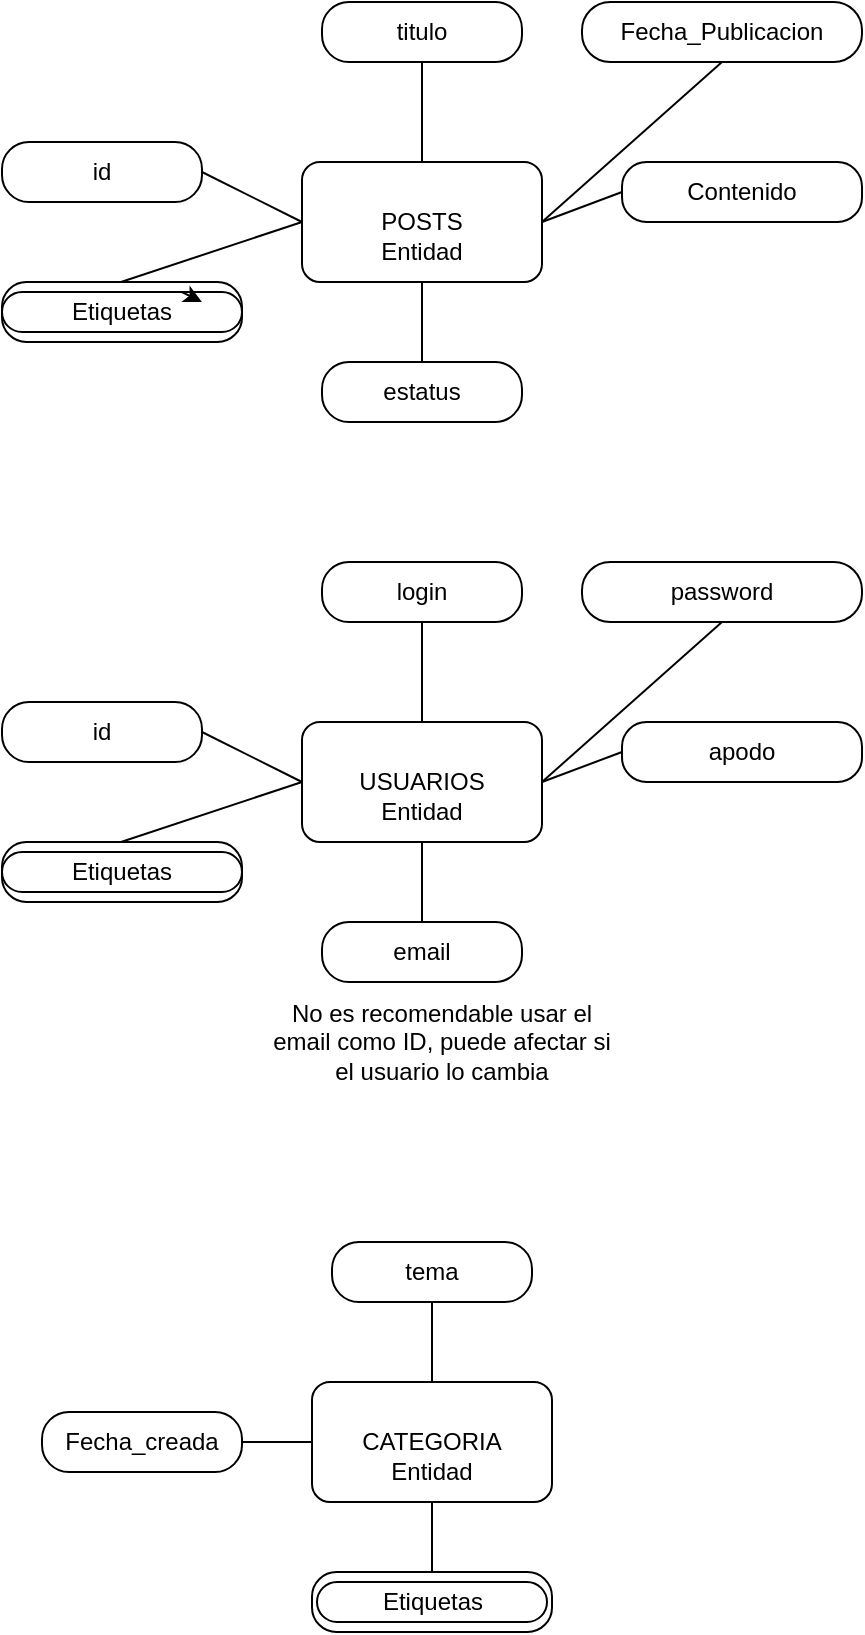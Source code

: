 <mxfile>
    <diagram id="ePif3j4Pxes33cNbN5Jj" name="Page-1">
        <mxGraphModel dx="502" dy="563" grid="1" gridSize="10" guides="1" tooltips="1" connect="1" arrows="1" fold="1" page="1" pageScale="1" pageWidth="850" pageHeight="1100" math="0" shadow="0">
            <root>
                <mxCell id="0"/>
                <mxCell id="1" parent="0"/>
                <mxCell id="2" value="POSTS" style="rounded=1;whiteSpace=wrap;html=1;" vertex="1" parent="1">
                    <mxGeometry x="170" y="100" width="120" height="60" as="geometry"/>
                </mxCell>
                <mxCell id="3" value="titulo" style="rounded=1;whiteSpace=wrap;html=1;arcSize=45;" vertex="1" parent="1">
                    <mxGeometry x="180" y="20" width="100" height="30" as="geometry"/>
                </mxCell>
                <mxCell id="6" value="" style="endArrow=none;html=1;entryX=0.5;entryY=0;entryDx=0;entryDy=0;exitX=0.5;exitY=1;exitDx=0;exitDy=0;" edge="1" parent="1" source="3" target="2">
                    <mxGeometry width="50" height="50" relative="1" as="geometry">
                        <mxPoint x="200" y="160" as="sourcePoint"/>
                        <mxPoint x="250" y="110" as="targetPoint"/>
                    </mxGeometry>
                </mxCell>
                <mxCell id="8" value="Fecha_Publicacion" style="rounded=1;whiteSpace=wrap;html=1;arcSize=47;" vertex="1" parent="1">
                    <mxGeometry x="310" y="20" width="140" height="30" as="geometry"/>
                </mxCell>
                <mxCell id="10" value="" style="endArrow=none;html=1;exitX=1;exitY=0.5;exitDx=0;exitDy=0;entryX=0.5;entryY=1;entryDx=0;entryDy=0;" edge="1" parent="1" source="2" target="8">
                    <mxGeometry width="50" height="50" relative="1" as="geometry">
                        <mxPoint x="290" y="140" as="sourcePoint"/>
                        <mxPoint x="340" y="90" as="targetPoint"/>
                    </mxGeometry>
                </mxCell>
                <mxCell id="11" value="Contenido" style="rounded=1;whiteSpace=wrap;html=1;arcSize=41;" vertex="1" parent="1">
                    <mxGeometry x="330" y="100" width="120" height="30" as="geometry"/>
                </mxCell>
                <mxCell id="12" value="" style="endArrow=none;html=1;exitX=1;exitY=0.5;exitDx=0;exitDy=0;entryX=0;entryY=0.5;entryDx=0;entryDy=0;" edge="1" parent="1" source="2" target="11">
                    <mxGeometry width="50" height="50" relative="1" as="geometry">
                        <mxPoint x="310" y="200" as="sourcePoint"/>
                        <mxPoint x="360" y="150" as="targetPoint"/>
                    </mxGeometry>
                </mxCell>
                <mxCell id="14" value="Contenido" style="rounded=1;whiteSpace=wrap;html=1;arcSize=41;" vertex="1" parent="1">
                    <mxGeometry x="20" y="160" width="120" height="30" as="geometry"/>
                </mxCell>
                <mxCell id="15" value="" style="endArrow=none;html=1;" edge="1" parent="1" source="2">
                    <mxGeometry width="50" height="50" relative="1" as="geometry">
                        <mxPoint x="290" y="180" as="sourcePoint"/>
                        <mxPoint x="230" y="200" as="targetPoint"/>
                    </mxGeometry>
                </mxCell>
                <mxCell id="16" value="Etiquetas" style="rounded=1;whiteSpace=wrap;html=1;arcSize=50;" vertex="1" parent="1">
                    <mxGeometry x="20" y="165" width="120" height="20" as="geometry"/>
                </mxCell>
                <mxCell id="17" value="id" style="rounded=1;whiteSpace=wrap;html=1;arcSize=45;" vertex="1" parent="1">
                    <mxGeometry x="20" y="90" width="100" height="30" as="geometry"/>
                </mxCell>
                <mxCell id="18" value="" style="endArrow=none;html=1;entryX=0;entryY=0.5;entryDx=0;entryDy=0;exitX=1;exitY=0.5;exitDx=0;exitDy=0;" edge="1" parent="1" source="17" target="2">
                    <mxGeometry width="50" height="50" relative="1" as="geometry">
                        <mxPoint x="110" y="190" as="sourcePoint"/>
                        <mxPoint x="160" y="140" as="targetPoint"/>
                    </mxGeometry>
                </mxCell>
                <mxCell id="19" style="edgeStyle=none;html=1;exitX=0.75;exitY=0;exitDx=0;exitDy=0;entryX=0.833;entryY=0.25;entryDx=0;entryDy=0;entryPerimeter=0;" edge="1" parent="1" source="16" target="16">
                    <mxGeometry relative="1" as="geometry"/>
                </mxCell>
                <mxCell id="20" value="" style="endArrow=none;html=1;exitX=0;exitY=0.5;exitDx=0;exitDy=0;" edge="1" parent="1" source="2">
                    <mxGeometry width="50" height="50" relative="1" as="geometry">
                        <mxPoint x="79.5" y="120" as="sourcePoint"/>
                        <mxPoint x="79.5" y="160" as="targetPoint"/>
                    </mxGeometry>
                </mxCell>
                <mxCell id="21" value="estatus" style="rounded=1;whiteSpace=wrap;html=1;arcSize=45;" vertex="1" parent="1">
                    <mxGeometry x="180" y="200" width="100" height="30" as="geometry"/>
                </mxCell>
                <mxCell id="22" value="Entidad" style="text;html=1;strokeColor=none;fillColor=none;align=center;verticalAlign=middle;whiteSpace=wrap;rounded=0;" vertex="1" parent="1">
                    <mxGeometry x="200" y="130" width="60" height="30" as="geometry"/>
                </mxCell>
                <mxCell id="23" value="USUARIOS" style="rounded=1;whiteSpace=wrap;html=1;" vertex="1" parent="1">
                    <mxGeometry x="170" y="380" width="120" height="60" as="geometry"/>
                </mxCell>
                <mxCell id="24" value="login" style="rounded=1;whiteSpace=wrap;html=1;arcSize=45;" vertex="1" parent="1">
                    <mxGeometry x="180" y="300" width="100" height="30" as="geometry"/>
                </mxCell>
                <mxCell id="25" value="" style="endArrow=none;html=1;entryX=0.5;entryY=0;entryDx=0;entryDy=0;exitX=0.5;exitY=1;exitDx=0;exitDy=0;" edge="1" parent="1" source="24" target="23">
                    <mxGeometry width="50" height="50" relative="1" as="geometry">
                        <mxPoint x="200" y="440" as="sourcePoint"/>
                        <mxPoint x="250" y="390" as="targetPoint"/>
                    </mxGeometry>
                </mxCell>
                <mxCell id="26" value="password" style="rounded=1;whiteSpace=wrap;html=1;arcSize=47;" vertex="1" parent="1">
                    <mxGeometry x="310" y="300" width="140" height="30" as="geometry"/>
                </mxCell>
                <mxCell id="27" value="" style="endArrow=none;html=1;exitX=1;exitY=0.5;exitDx=0;exitDy=0;entryX=0.5;entryY=1;entryDx=0;entryDy=0;" edge="1" parent="1" source="23" target="26">
                    <mxGeometry width="50" height="50" relative="1" as="geometry">
                        <mxPoint x="290" y="420" as="sourcePoint"/>
                        <mxPoint x="340" y="370" as="targetPoint"/>
                    </mxGeometry>
                </mxCell>
                <mxCell id="28" value="apodo" style="rounded=1;whiteSpace=wrap;html=1;arcSize=41;" vertex="1" parent="1">
                    <mxGeometry x="330" y="380" width="120" height="30" as="geometry"/>
                </mxCell>
                <mxCell id="29" value="" style="endArrow=none;html=1;exitX=1;exitY=0.5;exitDx=0;exitDy=0;entryX=0;entryY=0.5;entryDx=0;entryDy=0;" edge="1" parent="1" source="23" target="28">
                    <mxGeometry width="50" height="50" relative="1" as="geometry">
                        <mxPoint x="310" y="480" as="sourcePoint"/>
                        <mxPoint x="360" y="430" as="targetPoint"/>
                    </mxGeometry>
                </mxCell>
                <mxCell id="30" value="Contenido" style="rounded=1;whiteSpace=wrap;html=1;arcSize=41;" vertex="1" parent="1">
                    <mxGeometry x="20" y="440" width="120" height="30" as="geometry"/>
                </mxCell>
                <mxCell id="31" value="" style="endArrow=none;html=1;" edge="1" parent="1" source="23">
                    <mxGeometry width="50" height="50" relative="1" as="geometry">
                        <mxPoint x="290" y="460" as="sourcePoint"/>
                        <mxPoint x="230" y="480" as="targetPoint"/>
                    </mxGeometry>
                </mxCell>
                <mxCell id="33" value="id" style="rounded=1;whiteSpace=wrap;html=1;arcSize=45;" vertex="1" parent="1">
                    <mxGeometry x="20" y="370" width="100" height="30" as="geometry"/>
                </mxCell>
                <mxCell id="34" value="" style="endArrow=none;html=1;entryX=0;entryY=0.5;entryDx=0;entryDy=0;exitX=1;exitY=0.5;exitDx=0;exitDy=0;" edge="1" parent="1" source="33" target="23">
                    <mxGeometry width="50" height="50" relative="1" as="geometry">
                        <mxPoint x="110" y="470" as="sourcePoint"/>
                        <mxPoint x="160" y="420" as="targetPoint"/>
                    </mxGeometry>
                </mxCell>
                <mxCell id="37" value="email" style="rounded=1;whiteSpace=wrap;html=1;arcSize=45;" vertex="1" parent="1">
                    <mxGeometry x="180" y="480" width="100" height="30" as="geometry"/>
                </mxCell>
                <mxCell id="38" value="Entidad" style="text;html=1;strokeColor=none;fillColor=none;align=center;verticalAlign=middle;whiteSpace=wrap;rounded=0;" vertex="1" parent="1">
                    <mxGeometry x="200" y="410" width="60" height="30" as="geometry"/>
                </mxCell>
                <mxCell id="39" value="No es recomendable usar el email como ID, puede afectar si el usuario lo cambia" style="text;html=1;strokeColor=none;fillColor=none;align=center;verticalAlign=middle;whiteSpace=wrap;rounded=0;" vertex="1" parent="1">
                    <mxGeometry x="150" y="520" width="180" height="40" as="geometry"/>
                </mxCell>
                <mxCell id="40" value="CATEGORIA" style="rounded=1;whiteSpace=wrap;html=1;" vertex="1" parent="1">
                    <mxGeometry x="175" y="710" width="120" height="60" as="geometry"/>
                </mxCell>
                <mxCell id="41" value="tema" style="rounded=1;whiteSpace=wrap;html=1;arcSize=45;" vertex="1" parent="1">
                    <mxGeometry x="185" y="640" width="100" height="30" as="geometry"/>
                </mxCell>
                <mxCell id="42" value="" style="endArrow=none;html=1;entryX=0.5;entryY=0;entryDx=0;entryDy=0;exitX=0.5;exitY=1;exitDx=0;exitDy=0;" edge="1" parent="1" source="41" target="40">
                    <mxGeometry width="50" height="50" relative="1" as="geometry">
                        <mxPoint x="205" y="770" as="sourcePoint"/>
                        <mxPoint x="255" y="720" as="targetPoint"/>
                    </mxGeometry>
                </mxCell>
                <mxCell id="50" value="Fecha_creada" style="rounded=1;whiteSpace=wrap;html=1;arcSize=45;" vertex="1" parent="1">
                    <mxGeometry x="40" y="725" width="100" height="30" as="geometry"/>
                </mxCell>
                <mxCell id="51" value="" style="endArrow=none;html=1;entryX=0;entryY=0.5;entryDx=0;entryDy=0;exitX=1;exitY=0.5;exitDx=0;exitDy=0;" edge="1" parent="1" source="50" target="40">
                    <mxGeometry width="50" height="50" relative="1" as="geometry">
                        <mxPoint x="115" y="800" as="sourcePoint"/>
                        <mxPoint x="165" y="750" as="targetPoint"/>
                    </mxGeometry>
                </mxCell>
                <mxCell id="53" value="" style="endArrow=none;html=1;exitX=0.5;exitY=1;exitDx=0;exitDy=0;entryX=0.5;entryY=0;entryDx=0;entryDy=0;" edge="1" parent="1" source="55" target="47">
                    <mxGeometry width="50" height="50" relative="1" as="geometry">
                        <mxPoint x="84.5" y="730" as="sourcePoint"/>
                        <mxPoint x="84.5" y="770" as="targetPoint"/>
                    </mxGeometry>
                </mxCell>
                <mxCell id="55" value="Entidad" style="text;html=1;strokeColor=none;fillColor=none;align=center;verticalAlign=middle;whiteSpace=wrap;rounded=0;" vertex="1" parent="1">
                    <mxGeometry x="205" y="740" width="60" height="30" as="geometry"/>
                </mxCell>
                <mxCell id="57" value="" style="group" vertex="1" connectable="0" parent="1">
                    <mxGeometry x="175" y="805" width="120" height="30" as="geometry"/>
                </mxCell>
                <mxCell id="47" value="" style="rounded=1;whiteSpace=wrap;html=1;arcSize=41;gradientColor=none;" vertex="1" parent="57">
                    <mxGeometry width="120" height="30" as="geometry"/>
                </mxCell>
                <mxCell id="49" value="Etiquetas" style="rounded=1;whiteSpace=wrap;html=1;arcSize=50;gradientColor=none;" vertex="1" parent="57">
                    <mxGeometry x="2.5" y="5" width="115" height="20" as="geometry"/>
                </mxCell>
                <mxCell id="58" value="" style="group" vertex="1" connectable="0" parent="1">
                    <mxGeometry x="20" y="440" width="120" height="25" as="geometry"/>
                </mxCell>
                <mxCell id="32" value="Etiquetas" style="rounded=1;whiteSpace=wrap;html=1;arcSize=50;" vertex="1" parent="58">
                    <mxGeometry y="5" width="120" height="20" as="geometry"/>
                </mxCell>
                <mxCell id="36" value="" style="endArrow=none;html=1;exitX=0;exitY=0.5;exitDx=0;exitDy=0;" edge="1" parent="58" source="23">
                    <mxGeometry width="50" height="50" relative="1" as="geometry">
                        <mxPoint x="59.5" y="-40" as="sourcePoint"/>
                        <mxPoint x="59.5" as="targetPoint"/>
                    </mxGeometry>
                </mxCell>
            </root>
        </mxGraphModel>
    </diagram>
</mxfile>
